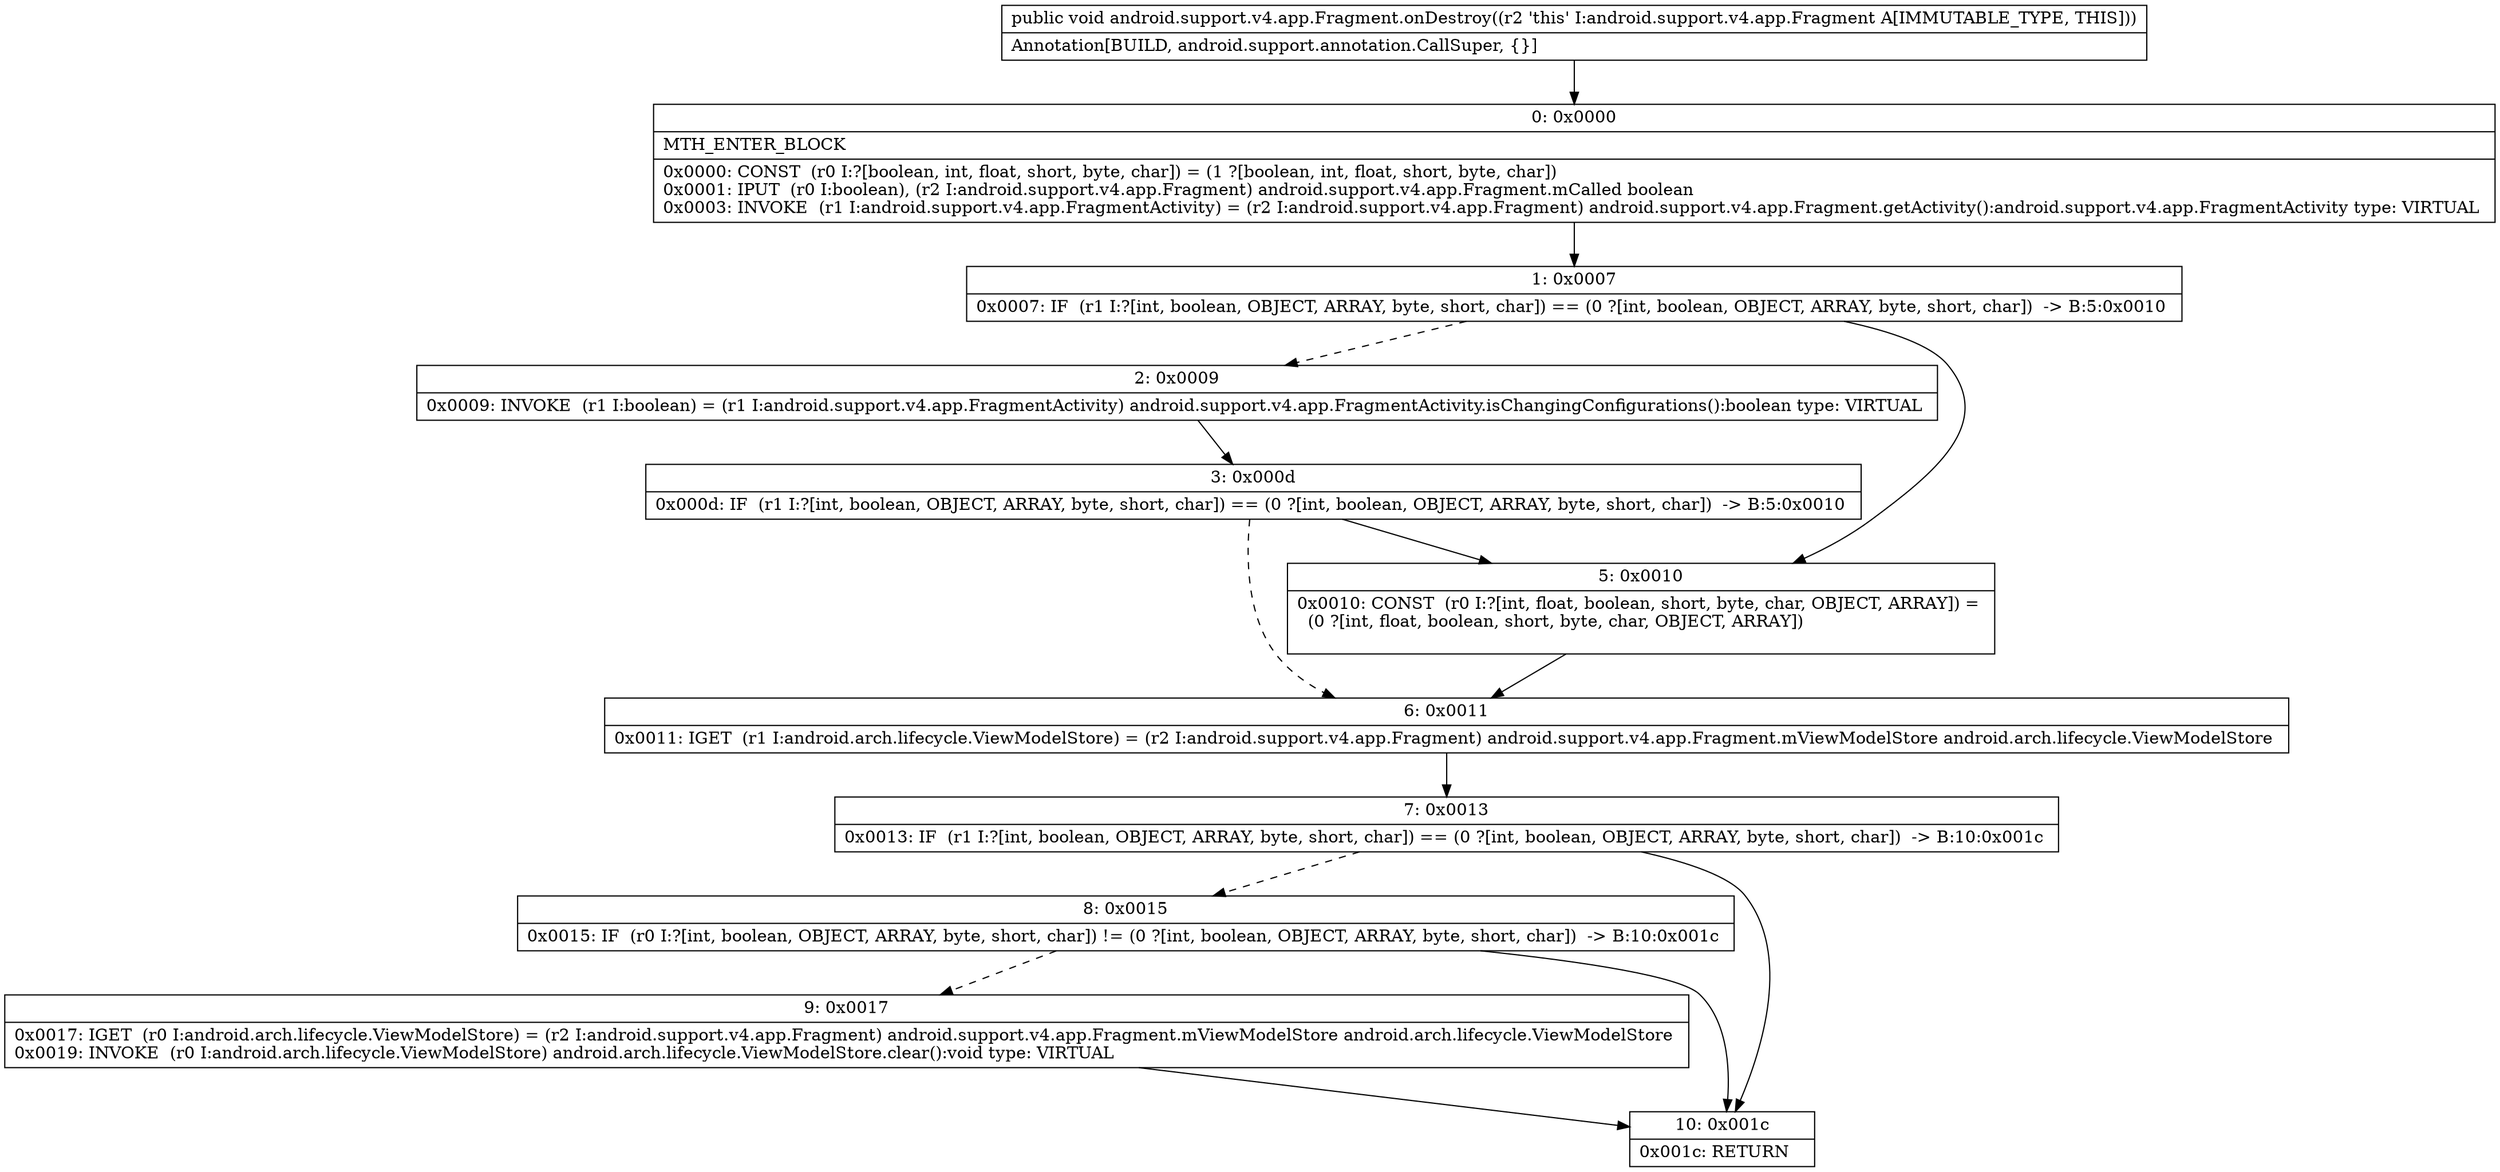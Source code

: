digraph "CFG forandroid.support.v4.app.Fragment.onDestroy()V" {
Node_0 [shape=record,label="{0\:\ 0x0000|MTH_ENTER_BLOCK\l|0x0000: CONST  (r0 I:?[boolean, int, float, short, byte, char]) = (1 ?[boolean, int, float, short, byte, char]) \l0x0001: IPUT  (r0 I:boolean), (r2 I:android.support.v4.app.Fragment) android.support.v4.app.Fragment.mCalled boolean \l0x0003: INVOKE  (r1 I:android.support.v4.app.FragmentActivity) = (r2 I:android.support.v4.app.Fragment) android.support.v4.app.Fragment.getActivity():android.support.v4.app.FragmentActivity type: VIRTUAL \l}"];
Node_1 [shape=record,label="{1\:\ 0x0007|0x0007: IF  (r1 I:?[int, boolean, OBJECT, ARRAY, byte, short, char]) == (0 ?[int, boolean, OBJECT, ARRAY, byte, short, char])  \-\> B:5:0x0010 \l}"];
Node_2 [shape=record,label="{2\:\ 0x0009|0x0009: INVOKE  (r1 I:boolean) = (r1 I:android.support.v4.app.FragmentActivity) android.support.v4.app.FragmentActivity.isChangingConfigurations():boolean type: VIRTUAL \l}"];
Node_3 [shape=record,label="{3\:\ 0x000d|0x000d: IF  (r1 I:?[int, boolean, OBJECT, ARRAY, byte, short, char]) == (0 ?[int, boolean, OBJECT, ARRAY, byte, short, char])  \-\> B:5:0x0010 \l}"];
Node_5 [shape=record,label="{5\:\ 0x0010|0x0010: CONST  (r0 I:?[int, float, boolean, short, byte, char, OBJECT, ARRAY]) = \l  (0 ?[int, float, boolean, short, byte, char, OBJECT, ARRAY])\l \l}"];
Node_6 [shape=record,label="{6\:\ 0x0011|0x0011: IGET  (r1 I:android.arch.lifecycle.ViewModelStore) = (r2 I:android.support.v4.app.Fragment) android.support.v4.app.Fragment.mViewModelStore android.arch.lifecycle.ViewModelStore \l}"];
Node_7 [shape=record,label="{7\:\ 0x0013|0x0013: IF  (r1 I:?[int, boolean, OBJECT, ARRAY, byte, short, char]) == (0 ?[int, boolean, OBJECT, ARRAY, byte, short, char])  \-\> B:10:0x001c \l}"];
Node_8 [shape=record,label="{8\:\ 0x0015|0x0015: IF  (r0 I:?[int, boolean, OBJECT, ARRAY, byte, short, char]) != (0 ?[int, boolean, OBJECT, ARRAY, byte, short, char])  \-\> B:10:0x001c \l}"];
Node_9 [shape=record,label="{9\:\ 0x0017|0x0017: IGET  (r0 I:android.arch.lifecycle.ViewModelStore) = (r2 I:android.support.v4.app.Fragment) android.support.v4.app.Fragment.mViewModelStore android.arch.lifecycle.ViewModelStore \l0x0019: INVOKE  (r0 I:android.arch.lifecycle.ViewModelStore) android.arch.lifecycle.ViewModelStore.clear():void type: VIRTUAL \l}"];
Node_10 [shape=record,label="{10\:\ 0x001c|0x001c: RETURN   \l}"];
MethodNode[shape=record,label="{public void android.support.v4.app.Fragment.onDestroy((r2 'this' I:android.support.v4.app.Fragment A[IMMUTABLE_TYPE, THIS]))  | Annotation[BUILD, android.support.annotation.CallSuper, \{\}]\l}"];
MethodNode -> Node_0;
Node_0 -> Node_1;
Node_1 -> Node_2[style=dashed];
Node_1 -> Node_5;
Node_2 -> Node_3;
Node_3 -> Node_5;
Node_3 -> Node_6[style=dashed];
Node_5 -> Node_6;
Node_6 -> Node_7;
Node_7 -> Node_8[style=dashed];
Node_7 -> Node_10;
Node_8 -> Node_9[style=dashed];
Node_8 -> Node_10;
Node_9 -> Node_10;
}

